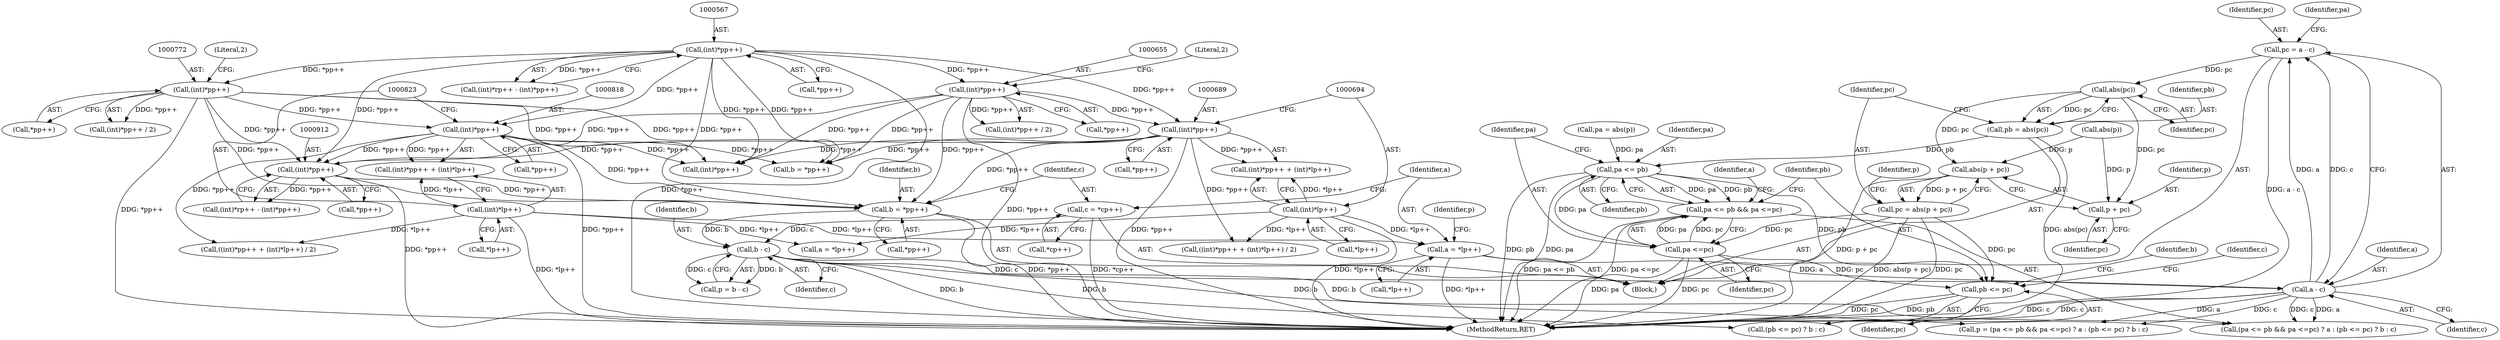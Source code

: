 digraph "0_Chrome_7f3d85b096f66870a15b37c2f40b219b2e292693_32@integer" {
"1000962" [label="(Call,pc = a - c)"];
"1000964" [label="(Call,a - c)"];
"1000952" [label="(Call,a = *lp++)"];
"1000693" [label="(Call,(int)*lp++)"];
"1000822" [label="(Call,(int)*lp++)"];
"1000959" [label="(Call,b - c)"];
"1000942" [label="(Call,b = *pp++)"];
"1000566" [label="(Call,(int)*pp++)"];
"1000688" [label="(Call,(int)*pp++)"];
"1000654" [label="(Call,(int)*pp++)"];
"1000817" [label="(Call,(int)*pp++)"];
"1000771" [label="(Call,(int)*pp++)"];
"1000911" [label="(Call,(int)*pp++)"];
"1000947" [label="(Call,c = *cp++)"];
"1000973" [label="(Call,abs(pc))"];
"1000971" [label="(Call,pb = abs(pc))"];
"1000985" [label="(Call,pa <= pb)"];
"1000984" [label="(Call,pa <= pb && pa <=pc)"];
"1000988" [label="(Call,pa <=pc)"];
"1000993" [label="(Call,pb <= pc)"];
"1000977" [label="(Call,abs(p + pc))"];
"1000975" [label="(Call,pc = abs(p + pc))"];
"1000978" [label="(Call,p + pc)"];
"1000566" [label="(Call,(int)*pp++)"];
"1000687" [label="(Call,(int)*pp++ + (int)*lp++)"];
"1000959" [label="(Call,b - c)"];
"1000967" [label="(Call,pa = abs(p))"];
"1000987" [label="(Identifier,pb)"];
"1000992" [label="(Call,(pb <= pc) ? b : c)"];
"1000824" [label="(Call,*lp++)"];
"1000947" [label="(Call,c = *cp++)"];
"1000962" [label="(Call,pc = a - c)"];
"1000905" [label="(Call,(int)*rp++ - (int)*pp++)"];
"1000978" [label="(Call,p + pc)"];
"1000983" [label="(Call,(pa <= pb && pa <=pc) ? a : (pb <= pc) ? b : c)"];
"1000560" [label="(Call,(int)*rp++ - (int)*pp++)"];
"1000690" [label="(Call,*pp++)"];
"1000943" [label="(Identifier,b)"];
"1000944" [label="(Call,*pp++)"];
"1000985" [label="(Call,pa <= pb)"];
"1000971" [label="(Call,pb = abs(pc))"];
"1000963" [label="(Identifier,pc)"];
"1000975" [label="(Call,pc = abs(p + pc))"];
"1000990" [label="(Identifier,pc)"];
"1000952" [label="(Call,a = *lp++)"];
"1000770" [label="(Call,(int)*pp++ / 2)"];
"1000948" [label="(Identifier,c)"];
"1000688" [label="(Call,(int)*pp++)"];
"1000980" [label="(Identifier,pc)"];
"1001226" [label="(MethodReturn,RET)"];
"1000960" [label="(Identifier,b)"];
"1000991" [label="(Identifier,a)"];
"1000913" [label="(Call,*pp++)"];
"1000984" [label="(Call,pa <= pb && pa <=pc)"];
"1000982" [label="(Identifier,p)"];
"1001084" [label="(Call,(int)*pp++)"];
"1000961" [label="(Identifier,c)"];
"1001125" [label="(Call,b = *pp++)"];
"1000695" [label="(Call,*lp++)"];
"1000988" [label="(Call,pa <=pc)"];
"1000771" [label="(Call,(int)*pp++)"];
"1000994" [label="(Identifier,pb)"];
"1000654" [label="(Call,(int)*pp++)"];
"1000656" [label="(Call,*pp++)"];
"1000993" [label="(Call,pb <= pc)"];
"1000957" [label="(Call,p = b - c)"];
"1000972" [label="(Identifier,pb)"];
"1000954" [label="(Call,*lp++)"];
"1000966" [label="(Identifier,c)"];
"1000977" [label="(Call,abs(p + pc))"];
"1001135" [label="(Call,a = *lp++)"];
"1000973" [label="(Call,abs(pc))"];
"1000989" [label="(Identifier,pa)"];
"1000819" [label="(Call,*pp++)"];
"1000659" [label="(Literal,2)"];
"1000968" [label="(Identifier,pa)"];
"1000964" [label="(Call,a - c)"];
"1000974" [label="(Identifier,pc)"];
"1000995" [label="(Identifier,pc)"];
"1000653" [label="(Call,(int)*pp++ / 2)"];
"1000949" [label="(Call,*cp++)"];
"1000693" [label="(Call,(int)*lp++)"];
"1000815" [label="(Call,((int)*pp++ + (int)*lp++) / 2)"];
"1000979" [label="(Identifier,p)"];
"1000816" [label="(Call,(int)*pp++ + (int)*lp++)"];
"1000776" [label="(Literal,2)"];
"1000965" [label="(Identifier,a)"];
"1000997" [label="(Identifier,c)"];
"1000981" [label="(Call,p = (pa <= pb && pa <=pc) ? a : (pb <= pc) ? b : c)"];
"1000817" [label="(Call,(int)*pp++)"];
"1000969" [label="(Call,abs(p))"];
"1000958" [label="(Identifier,p)"];
"1000934" [label="(Block,)"];
"1000986" [label="(Identifier,pa)"];
"1000953" [label="(Identifier,a)"];
"1000911" [label="(Call,(int)*pp++)"];
"1000942" [label="(Call,b = *pp++)"];
"1000976" [label="(Identifier,pc)"];
"1000996" [label="(Identifier,b)"];
"1000773" [label="(Call,*pp++)"];
"1000686" [label="(Call,((int)*pp++ + (int)*lp++) / 2)"];
"1000822" [label="(Call,(int)*lp++)"];
"1000568" [label="(Call,*pp++)"];
"1000962" -> "1000934"  [label="AST: "];
"1000962" -> "1000964"  [label="CFG: "];
"1000963" -> "1000962"  [label="AST: "];
"1000964" -> "1000962"  [label="AST: "];
"1000968" -> "1000962"  [label="CFG: "];
"1000962" -> "1001226"  [label="DDG: a - c"];
"1000964" -> "1000962"  [label="DDG: a"];
"1000964" -> "1000962"  [label="DDG: c"];
"1000962" -> "1000973"  [label="DDG: pc"];
"1000964" -> "1000966"  [label="CFG: "];
"1000965" -> "1000964"  [label="AST: "];
"1000966" -> "1000964"  [label="AST: "];
"1000964" -> "1001226"  [label="DDG: c"];
"1000952" -> "1000964"  [label="DDG: a"];
"1000959" -> "1000964"  [label="DDG: c"];
"1000964" -> "1000981"  [label="DDG: a"];
"1000964" -> "1000981"  [label="DDG: c"];
"1000964" -> "1000983"  [label="DDG: a"];
"1000964" -> "1000983"  [label="DDG: c"];
"1000964" -> "1000992"  [label="DDG: c"];
"1000952" -> "1000934"  [label="AST: "];
"1000952" -> "1000954"  [label="CFG: "];
"1000953" -> "1000952"  [label="AST: "];
"1000954" -> "1000952"  [label="AST: "];
"1000958" -> "1000952"  [label="CFG: "];
"1000952" -> "1001226"  [label="DDG: *lp++"];
"1000693" -> "1000952"  [label="DDG: *lp++"];
"1000822" -> "1000952"  [label="DDG: *lp++"];
"1000693" -> "1000687"  [label="AST: "];
"1000693" -> "1000695"  [label="CFG: "];
"1000694" -> "1000693"  [label="AST: "];
"1000695" -> "1000693"  [label="AST: "];
"1000687" -> "1000693"  [label="CFG: "];
"1000693" -> "1001226"  [label="DDG: *lp++"];
"1000693" -> "1000686"  [label="DDG: *lp++"];
"1000693" -> "1000687"  [label="DDG: *lp++"];
"1000693" -> "1001135"  [label="DDG: *lp++"];
"1000822" -> "1000816"  [label="AST: "];
"1000822" -> "1000824"  [label="CFG: "];
"1000823" -> "1000822"  [label="AST: "];
"1000824" -> "1000822"  [label="AST: "];
"1000816" -> "1000822"  [label="CFG: "];
"1000822" -> "1001226"  [label="DDG: *lp++"];
"1000822" -> "1000815"  [label="DDG: *lp++"];
"1000822" -> "1000816"  [label="DDG: *lp++"];
"1000822" -> "1001135"  [label="DDG: *lp++"];
"1000959" -> "1000957"  [label="AST: "];
"1000959" -> "1000961"  [label="CFG: "];
"1000960" -> "1000959"  [label="AST: "];
"1000961" -> "1000959"  [label="AST: "];
"1000957" -> "1000959"  [label="CFG: "];
"1000959" -> "1001226"  [label="DDG: b"];
"1000959" -> "1000957"  [label="DDG: b"];
"1000959" -> "1000957"  [label="DDG: c"];
"1000942" -> "1000959"  [label="DDG: b"];
"1000947" -> "1000959"  [label="DDG: c"];
"1000959" -> "1000981"  [label="DDG: b"];
"1000959" -> "1000983"  [label="DDG: b"];
"1000959" -> "1000992"  [label="DDG: b"];
"1000942" -> "1000934"  [label="AST: "];
"1000942" -> "1000944"  [label="CFG: "];
"1000943" -> "1000942"  [label="AST: "];
"1000944" -> "1000942"  [label="AST: "];
"1000948" -> "1000942"  [label="CFG: "];
"1000942" -> "1001226"  [label="DDG: *pp++"];
"1000566" -> "1000942"  [label="DDG: *pp++"];
"1000688" -> "1000942"  [label="DDG: *pp++"];
"1000817" -> "1000942"  [label="DDG: *pp++"];
"1000911" -> "1000942"  [label="DDG: *pp++"];
"1000654" -> "1000942"  [label="DDG: *pp++"];
"1000771" -> "1000942"  [label="DDG: *pp++"];
"1000566" -> "1000560"  [label="AST: "];
"1000566" -> "1000568"  [label="CFG: "];
"1000567" -> "1000566"  [label="AST: "];
"1000568" -> "1000566"  [label="AST: "];
"1000560" -> "1000566"  [label="CFG: "];
"1000566" -> "1001226"  [label="DDG: *pp++"];
"1000566" -> "1000560"  [label="DDG: *pp++"];
"1000566" -> "1000654"  [label="DDG: *pp++"];
"1000566" -> "1000688"  [label="DDG: *pp++"];
"1000566" -> "1000771"  [label="DDG: *pp++"];
"1000566" -> "1000817"  [label="DDG: *pp++"];
"1000566" -> "1000911"  [label="DDG: *pp++"];
"1000566" -> "1001084"  [label="DDG: *pp++"];
"1000566" -> "1001125"  [label="DDG: *pp++"];
"1000688" -> "1000687"  [label="AST: "];
"1000688" -> "1000690"  [label="CFG: "];
"1000689" -> "1000688"  [label="AST: "];
"1000690" -> "1000688"  [label="AST: "];
"1000694" -> "1000688"  [label="CFG: "];
"1000688" -> "1001226"  [label="DDG: *pp++"];
"1000688" -> "1000686"  [label="DDG: *pp++"];
"1000688" -> "1000687"  [label="DDG: *pp++"];
"1000654" -> "1000688"  [label="DDG: *pp++"];
"1000688" -> "1000911"  [label="DDG: *pp++"];
"1000688" -> "1001084"  [label="DDG: *pp++"];
"1000688" -> "1001125"  [label="DDG: *pp++"];
"1000654" -> "1000653"  [label="AST: "];
"1000654" -> "1000656"  [label="CFG: "];
"1000655" -> "1000654"  [label="AST: "];
"1000656" -> "1000654"  [label="AST: "];
"1000659" -> "1000654"  [label="CFG: "];
"1000654" -> "1001226"  [label="DDG: *pp++"];
"1000654" -> "1000653"  [label="DDG: *pp++"];
"1000654" -> "1000911"  [label="DDG: *pp++"];
"1000654" -> "1001084"  [label="DDG: *pp++"];
"1000654" -> "1001125"  [label="DDG: *pp++"];
"1000817" -> "1000816"  [label="AST: "];
"1000817" -> "1000819"  [label="CFG: "];
"1000818" -> "1000817"  [label="AST: "];
"1000819" -> "1000817"  [label="AST: "];
"1000823" -> "1000817"  [label="CFG: "];
"1000817" -> "1001226"  [label="DDG: *pp++"];
"1000817" -> "1000815"  [label="DDG: *pp++"];
"1000817" -> "1000816"  [label="DDG: *pp++"];
"1000771" -> "1000817"  [label="DDG: *pp++"];
"1000817" -> "1000911"  [label="DDG: *pp++"];
"1000817" -> "1001084"  [label="DDG: *pp++"];
"1000817" -> "1001125"  [label="DDG: *pp++"];
"1000771" -> "1000770"  [label="AST: "];
"1000771" -> "1000773"  [label="CFG: "];
"1000772" -> "1000771"  [label="AST: "];
"1000773" -> "1000771"  [label="AST: "];
"1000776" -> "1000771"  [label="CFG: "];
"1000771" -> "1001226"  [label="DDG: *pp++"];
"1000771" -> "1000770"  [label="DDG: *pp++"];
"1000771" -> "1000911"  [label="DDG: *pp++"];
"1000771" -> "1001084"  [label="DDG: *pp++"];
"1000771" -> "1001125"  [label="DDG: *pp++"];
"1000911" -> "1000905"  [label="AST: "];
"1000911" -> "1000913"  [label="CFG: "];
"1000912" -> "1000911"  [label="AST: "];
"1000913" -> "1000911"  [label="AST: "];
"1000905" -> "1000911"  [label="CFG: "];
"1000911" -> "1001226"  [label="DDG: *pp++"];
"1000911" -> "1000905"  [label="DDG: *pp++"];
"1000947" -> "1000934"  [label="AST: "];
"1000947" -> "1000949"  [label="CFG: "];
"1000948" -> "1000947"  [label="AST: "];
"1000949" -> "1000947"  [label="AST: "];
"1000953" -> "1000947"  [label="CFG: "];
"1000947" -> "1001226"  [label="DDG: *cp++"];
"1000973" -> "1000971"  [label="AST: "];
"1000973" -> "1000974"  [label="CFG: "];
"1000974" -> "1000973"  [label="AST: "];
"1000971" -> "1000973"  [label="CFG: "];
"1000973" -> "1000971"  [label="DDG: pc"];
"1000973" -> "1000977"  [label="DDG: pc"];
"1000973" -> "1000978"  [label="DDG: pc"];
"1000971" -> "1000934"  [label="AST: "];
"1000972" -> "1000971"  [label="AST: "];
"1000976" -> "1000971"  [label="CFG: "];
"1000971" -> "1001226"  [label="DDG: abs(pc)"];
"1000971" -> "1000985"  [label="DDG: pb"];
"1000985" -> "1000984"  [label="AST: "];
"1000985" -> "1000987"  [label="CFG: "];
"1000986" -> "1000985"  [label="AST: "];
"1000987" -> "1000985"  [label="AST: "];
"1000989" -> "1000985"  [label="CFG: "];
"1000984" -> "1000985"  [label="CFG: "];
"1000985" -> "1001226"  [label="DDG: pb"];
"1000985" -> "1001226"  [label="DDG: pa"];
"1000985" -> "1000984"  [label="DDG: pa"];
"1000985" -> "1000984"  [label="DDG: pb"];
"1000967" -> "1000985"  [label="DDG: pa"];
"1000985" -> "1000988"  [label="DDG: pa"];
"1000985" -> "1000993"  [label="DDG: pb"];
"1000984" -> "1000983"  [label="AST: "];
"1000984" -> "1000988"  [label="CFG: "];
"1000988" -> "1000984"  [label="AST: "];
"1000991" -> "1000984"  [label="CFG: "];
"1000994" -> "1000984"  [label="CFG: "];
"1000984" -> "1001226"  [label="DDG: pa <=pc"];
"1000984" -> "1001226"  [label="DDG: pa <= pb"];
"1000988" -> "1000984"  [label="DDG: pa"];
"1000988" -> "1000984"  [label="DDG: pc"];
"1000988" -> "1000990"  [label="CFG: "];
"1000989" -> "1000988"  [label="AST: "];
"1000990" -> "1000988"  [label="AST: "];
"1000988" -> "1001226"  [label="DDG: pa"];
"1000988" -> "1001226"  [label="DDG: pc"];
"1000975" -> "1000988"  [label="DDG: pc"];
"1000988" -> "1000993"  [label="DDG: pc"];
"1000993" -> "1000992"  [label="AST: "];
"1000993" -> "1000995"  [label="CFG: "];
"1000994" -> "1000993"  [label="AST: "];
"1000995" -> "1000993"  [label="AST: "];
"1000996" -> "1000993"  [label="CFG: "];
"1000997" -> "1000993"  [label="CFG: "];
"1000993" -> "1001226"  [label="DDG: pb"];
"1000993" -> "1001226"  [label="DDG: pc"];
"1000975" -> "1000993"  [label="DDG: pc"];
"1000977" -> "1000975"  [label="AST: "];
"1000977" -> "1000978"  [label="CFG: "];
"1000978" -> "1000977"  [label="AST: "];
"1000975" -> "1000977"  [label="CFG: "];
"1000977" -> "1001226"  [label="DDG: p + pc"];
"1000977" -> "1000975"  [label="DDG: p + pc"];
"1000969" -> "1000977"  [label="DDG: p"];
"1000975" -> "1000934"  [label="AST: "];
"1000976" -> "1000975"  [label="AST: "];
"1000982" -> "1000975"  [label="CFG: "];
"1000975" -> "1001226"  [label="DDG: abs(p + pc)"];
"1000975" -> "1001226"  [label="DDG: pc"];
"1000978" -> "1000980"  [label="CFG: "];
"1000979" -> "1000978"  [label="AST: "];
"1000980" -> "1000978"  [label="AST: "];
"1000969" -> "1000978"  [label="DDG: p"];
}
